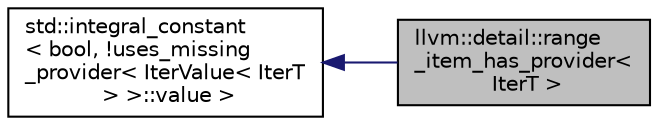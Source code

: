 digraph "llvm::detail::range_item_has_provider&lt; IterT &gt;"
{
 // LATEX_PDF_SIZE
  bgcolor="transparent";
  edge [fontname="Helvetica",fontsize="10",labelfontname="Helvetica",labelfontsize="10"];
  node [fontname="Helvetica",fontsize="10",shape="box"];
  rankdir="LR";
  Node1 [label="llvm::detail::range\l_item_has_provider\<\l IterT \>",height=0.2,width=0.4,color="black", fillcolor="grey75", style="filled", fontcolor="black",tooltip=" "];
  Node2 -> Node1 [dir="back",color="midnightblue",fontsize="10",style="solid",fontname="Helvetica"];
  Node2 [label="std::integral_constant\l\< bool, !uses_missing\l_provider\< IterValue\< IterT\l \> \>::value \>",height=0.2,width=0.4,color="black",tooltip=" "];
}
